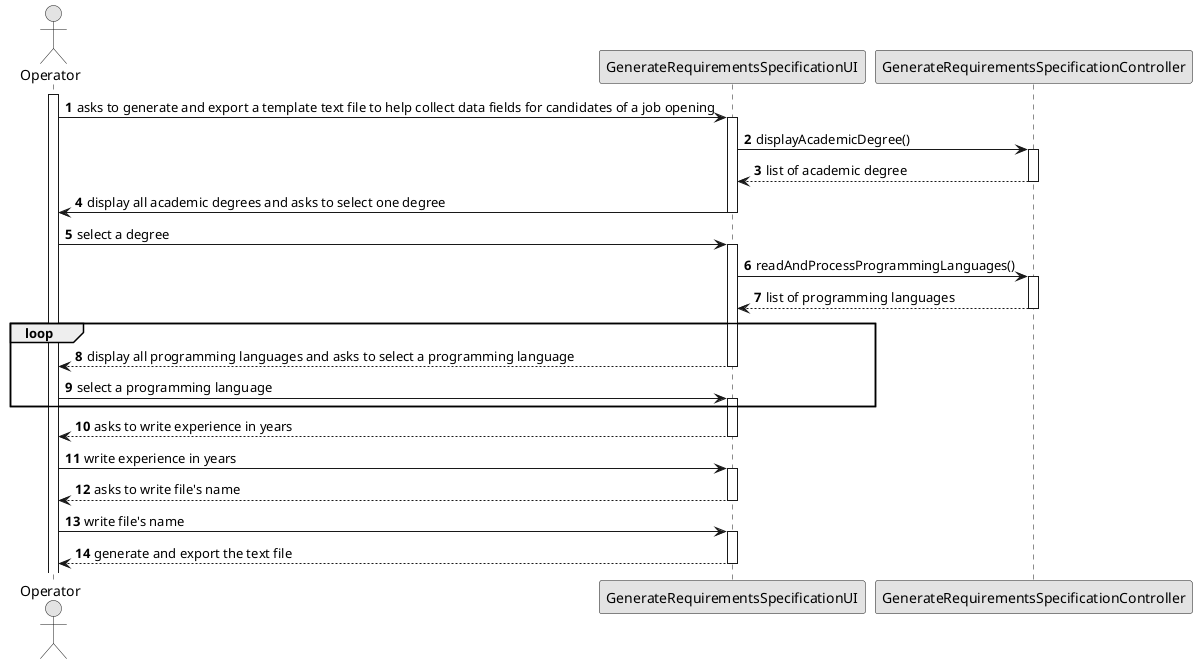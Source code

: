 @startuml
skinparam monochrome true
skinparam packageStyle rectangle
skinparam shadowing false

autonumber

actor "Operator" as OP
participant GenerateRequirementsSpecificationUI
participant GenerateRequirementsSpecificationController


activate OP

    OP -> GenerateRequirementsSpecificationUI : asks to generate and export a template text file to help collect data fields for candidates of a job opening

    activate GenerateRequirementsSpecificationUI

    GenerateRequirementsSpecificationUI -> GenerateRequirementsSpecificationController: displayAcademicDegree()

    activate GenerateRequirementsSpecificationController

    GenerateRequirementsSpecificationController --> GenerateRequirementsSpecificationUI :list of academic degree

    deactivate GenerateRequirementsSpecificationController

    GenerateRequirementsSpecificationUI -> OP : display all academic degrees and asks to select one degree

    deactivate GenerateRequirementsSpecificationUI

    OP -> GenerateRequirementsSpecificationUI : select a degree

    activate GenerateRequirementsSpecificationUI

    GenerateRequirementsSpecificationUI -> GenerateRequirementsSpecificationController : readAndProcessProgrammingLanguages()

    activate GenerateRequirementsSpecificationController

    GenerateRequirementsSpecificationController --> GenerateRequirementsSpecificationUI : list of programming languages

    deactivate GenerateRequirementsSpecificationController

loop
    GenerateRequirementsSpecificationUI --> OP : display all programming languages and asks to select a programming language

    deactivate GenerateRequirementsSpecificationUI

    OP -> GenerateRequirementsSpecificationUI : select a programming language

    activate GenerateRequirementsSpecificationUI

end loop

    GenerateRequirementsSpecificationUI --> OP : asks to write experience in years

        deactivate GenerateRequirementsSpecificationUI


    OP -> GenerateRequirementsSpecificationUI : write experience in years

    activate GenerateRequirementsSpecificationUI

    GenerateRequirementsSpecificationUI --> OP : asks to write file's name

    deactivate GenerateRequirementsSpecificationUI

    OP -> GenerateRequirementsSpecificationUI : write file's name

    activate GenerateRequirementsSpecificationUI

    GenerateRequirementsSpecificationUI --> OP : generate and export the text file

    deactivate GenerateRequirementsSpecificationUI


@enduml